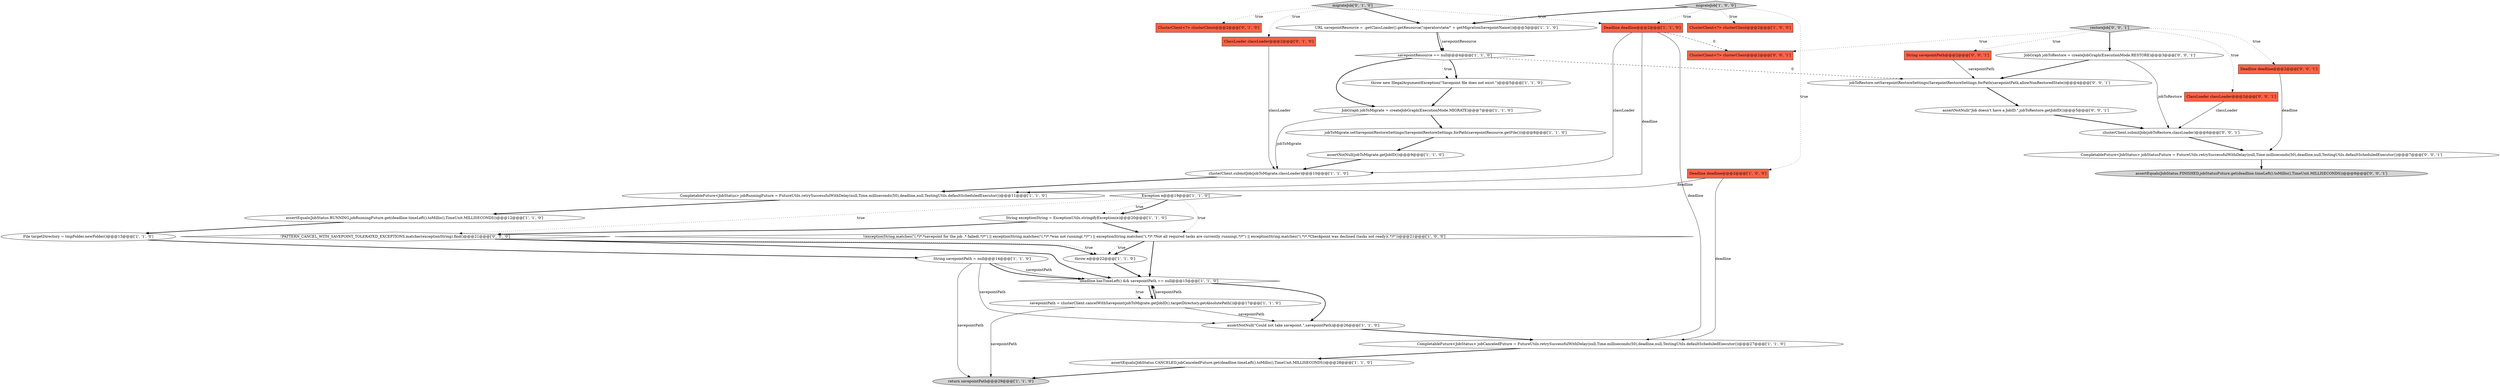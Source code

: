 digraph {
27 [style = filled, label = "ClusterClient<?> clusterClient@@@2@@@['0', '1', '0']", fillcolor = tomato, shape = box image = "AAA0AAABBB2BBB"];
38 [style = filled, label = "String savepointPath@@@2@@@['0', '0', '1']", fillcolor = tomato, shape = box image = "AAA0AAABBB3BBB"];
0 [style = filled, label = "File targetDirectory = tmpFolder.newFolder()@@@13@@@['1', '1', '0']", fillcolor = white, shape = ellipse image = "AAA0AAABBB1BBB"];
19 [style = filled, label = "URL savepointResource = .getClassLoader().getResource(\"operatorstate/\" + getMigrationSavepointName())@@@3@@@['1', '1', '0']", fillcolor = white, shape = ellipse image = "AAA0AAABBB1BBB"];
18 [style = filled, label = "throw e@@@22@@@['1', '1', '0']", fillcolor = white, shape = ellipse image = "AAA0AAABBB1BBB"];
22 [style = filled, label = "!(exceptionString.matches(\"(.*)*.*savepoint for the job .* failed(.*)*\") || exceptionString.matches(\"(.*)*.*was not running(.*)*\") || exceptionString.matches(\"(.*)*.*Not all required tasks are currently running(.*)*\") || exceptionString.matches(\"(.*)*.*Checkpoint was declined \(tasks not ready\)(.*)*\"))@@@21@@@['1', '0', '0']", fillcolor = white, shape = diamond image = "AAA0AAABBB1BBB"];
23 [style = filled, label = "savepointResource == null@@@4@@@['1', '1', '0']", fillcolor = white, shape = diamond image = "AAA0AAABBB1BBB"];
29 [style = filled, label = "assertEquals(JobStatus.FINISHED,jobStatusFuture.get(deadline.timeLeft().toMillis(),TimeUnit.MILLISECONDS))@@@8@@@['0', '0', '1']", fillcolor = lightgray, shape = ellipse image = "AAA0AAABBB3BBB"];
14 [style = filled, label = "CompletableFuture<JobStatus> jobCanceledFuture = FutureUtils.retrySuccessfulWithDelay(null,Time.milliseconds(50),deadline,null,TestingUtils.defaultScheduledExecutor())@@@27@@@['1', '1', '0']", fillcolor = white, shape = ellipse image = "AAA0AAABBB1BBB"];
1 [style = filled, label = "JobGraph jobToMigrate = createJobGraph(ExecutionMode.MIGRATE)@@@7@@@['1', '1', '0']", fillcolor = white, shape = ellipse image = "AAA0AAABBB1BBB"];
5 [style = filled, label = "deadline.hasTimeLeft() && savepointPath == null@@@15@@@['1', '1', '0']", fillcolor = white, shape = diamond image = "AAA0AAABBB1BBB"];
12 [style = filled, label = "String savepointPath = null@@@14@@@['1', '1', '0']", fillcolor = white, shape = ellipse image = "AAA0AAABBB1BBB"];
24 [style = filled, label = "String exceptionString = ExceptionUtils.stringifyException(e)@@@20@@@['1', '1', '0']", fillcolor = white, shape = ellipse image = "AAA0AAABBB1BBB"];
17 [style = filled, label = "return savepointPath@@@29@@@['1', '1', '0']", fillcolor = lightgray, shape = ellipse image = "AAA0AAABBB1BBB"];
3 [style = filled, label = "jobToMigrate.setSavepointRestoreSettings(SavepointRestoreSettings.forPath(savepointResource.getFile()))@@@8@@@['1', '1', '0']", fillcolor = white, shape = ellipse image = "AAA0AAABBB1BBB"];
34 [style = filled, label = "JobGraph jobToRestore = createJobGraph(ExecutionMode.RESTORE)@@@3@@@['0', '0', '1']", fillcolor = white, shape = ellipse image = "AAA0AAABBB3BBB"];
7 [style = filled, label = "ClusterClient<?> clusterClient@@@2@@@['1', '0', '0']", fillcolor = tomato, shape = box image = "AAA0AAABBB1BBB"];
28 [style = filled, label = "!PATTERN_CANCEL_WITH_SAVEPOINT_TOLERATED_EXCEPTIONS.matcher(exceptionString).find()@@@21@@@['0', '1', '0']", fillcolor = white, shape = diamond image = "AAA0AAABBB2BBB"];
39 [style = filled, label = "ClusterClient<?> clusterClient@@@2@@@['0', '0', '1']", fillcolor = tomato, shape = box image = "AAA0AAABBB3BBB"];
9 [style = filled, label = "assertEquals(JobStatus.CANCELED,jobCanceledFuture.get(deadline.timeLeft().toMillis(),TimeUnit.MILLISECONDS))@@@28@@@['1', '1', '0']", fillcolor = white, shape = ellipse image = "AAA0AAABBB1BBB"];
8 [style = filled, label = "Deadline deadline@@@2@@@['1', '0', '0']", fillcolor = tomato, shape = box image = "AAA0AAABBB1BBB"];
31 [style = filled, label = "assertNotNull(\"Job doesn't have a JobID.\",jobToRestore.getJobID())@@@5@@@['0', '0', '1']", fillcolor = white, shape = ellipse image = "AAA0AAABBB3BBB"];
37 [style = filled, label = "ClassLoader classLoader@@@2@@@['0', '0', '1']", fillcolor = tomato, shape = box image = "AAA0AAABBB3BBB"];
4 [style = filled, label = "clusterClient.submitJob(jobToMigrate,classLoader)@@@10@@@['1', '1', '0']", fillcolor = white, shape = ellipse image = "AAA0AAABBB1BBB"];
33 [style = filled, label = "Deadline deadline@@@2@@@['0', '0', '1']", fillcolor = tomato, shape = box image = "AAA0AAABBB3BBB"];
25 [style = filled, label = "migrateJob['0', '1', '0']", fillcolor = lightgray, shape = diamond image = "AAA0AAABBB2BBB"];
6 [style = filled, label = "migrateJob['1', '0', '0']", fillcolor = lightgray, shape = diamond image = "AAA0AAABBB1BBB"];
2 [style = filled, label = "assertNotNull(\"Could not take savepoint.\",savepointPath)@@@26@@@['1', '1', '0']", fillcolor = white, shape = ellipse image = "AAA0AAABBB1BBB"];
35 [style = filled, label = "jobToRestore.setSavepointRestoreSettings(SavepointRestoreSettings.forPath(savepointPath,allowNonRestoredState))@@@4@@@['0', '0', '1']", fillcolor = white, shape = ellipse image = "AAA0AAABBB3BBB"];
16 [style = filled, label = "CompletableFuture<JobStatus> jobRunningFuture = FutureUtils.retrySuccessfulWithDelay(null,Time.milliseconds(50),deadline,null,TestingUtils.defaultScheduledExecutor())@@@11@@@['1', '1', '0']", fillcolor = white, shape = ellipse image = "AAA0AAABBB1BBB"];
30 [style = filled, label = "restoreJob['0', '0', '1']", fillcolor = lightgray, shape = diamond image = "AAA0AAABBB3BBB"];
15 [style = filled, label = "savepointPath = clusterClient.cancelWithSavepoint(jobToMigrate.getJobID(),targetDirectory.getAbsolutePath())@@@17@@@['1', '1', '0']", fillcolor = white, shape = ellipse image = "AAA0AAABBB1BBB"];
26 [style = filled, label = "ClassLoader classLoader@@@2@@@['0', '1', '0']", fillcolor = tomato, shape = box image = "AAA0AAABBB2BBB"];
10 [style = filled, label = "Deadline deadline@@@2@@@['1', '1', '0']", fillcolor = tomato, shape = box image = "AAA0AAABBB1BBB"];
13 [style = filled, label = "Exception e@@@19@@@['1', '1', '0']", fillcolor = white, shape = diamond image = "AAA0AAABBB1BBB"];
36 [style = filled, label = "CompletableFuture<JobStatus> jobStatusFuture = FutureUtils.retrySuccessfulWithDelay(null,Time.milliseconds(50),deadline,null,TestingUtils.defaultScheduledExecutor())@@@7@@@['0', '0', '1']", fillcolor = white, shape = ellipse image = "AAA0AAABBB3BBB"];
11 [style = filled, label = "assertEquals(JobStatus.RUNNING,jobRunningFuture.get(deadline.timeLeft().toMillis(),TimeUnit.MILLISECONDS))@@@12@@@['1', '1', '0']", fillcolor = white, shape = ellipse image = "AAA0AAABBB1BBB"];
32 [style = filled, label = "clusterClient.submitJob(jobToRestore,classLoader)@@@6@@@['0', '0', '1']", fillcolor = white, shape = ellipse image = "AAA0AAABBB3BBB"];
21 [style = filled, label = "throw new IllegalArgumentException(\"Savepoint file does not exist.\")@@@5@@@['1', '1', '0']", fillcolor = white, shape = ellipse image = "AAA0AAABBB1BBB"];
20 [style = filled, label = "assertNotNull(jobToMigrate.getJobID())@@@9@@@['1', '1', '0']", fillcolor = white, shape = ellipse image = "AAA0AAABBB1BBB"];
5->2 [style = bold, label=""];
1->4 [style = solid, label="jobToMigrate"];
34->32 [style = solid, label="jobToRestore"];
12->5 [style = solid, label="savepointPath"];
22->5 [style = bold, label=""];
30->34 [style = bold, label=""];
10->39 [style = dashed, label="0"];
8->16 [style = solid, label="deadline"];
37->32 [style = solid, label="classLoader"];
10->16 [style = solid, label="deadline"];
33->36 [style = solid, label="deadline"];
8->14 [style = solid, label="deadline"];
35->31 [style = bold, label=""];
4->16 [style = bold, label=""];
36->29 [style = bold, label=""];
23->1 [style = bold, label=""];
6->7 [style = dotted, label="true"];
30->33 [style = dotted, label="true"];
23->35 [style = dashed, label="0"];
38->35 [style = solid, label="savepointPath"];
26->4 [style = solid, label="classLoader"];
11->0 [style = bold, label=""];
20->4 [style = bold, label=""];
25->19 [style = bold, label=""];
18->5 [style = bold, label=""];
13->28 [style = dotted, label="true"];
30->39 [style = dotted, label="true"];
30->37 [style = dotted, label="true"];
5->15 [style = dotted, label="true"];
30->38 [style = dotted, label="true"];
14->9 [style = bold, label=""];
13->24 [style = dotted, label="true"];
25->26 [style = dotted, label="true"];
19->23 [style = bold, label=""];
13->24 [style = bold, label=""];
6->19 [style = bold, label=""];
25->10 [style = dotted, label="true"];
31->32 [style = bold, label=""];
3->20 [style = bold, label=""];
24->22 [style = bold, label=""];
23->21 [style = bold, label=""];
32->36 [style = bold, label=""];
25->27 [style = dotted, label="true"];
12->5 [style = bold, label=""];
6->8 [style = dotted, label="true"];
1->3 [style = bold, label=""];
6->10 [style = dotted, label="true"];
0->12 [style = bold, label=""];
23->21 [style = dotted, label="true"];
10->4 [style = solid, label="classLoader"];
9->17 [style = bold, label=""];
19->23 [style = solid, label="savepointResource"];
10->14 [style = solid, label="deadline"];
15->5 [style = bold, label=""];
22->18 [style = bold, label=""];
28->18 [style = bold, label=""];
28->5 [style = bold, label=""];
13->22 [style = dotted, label="true"];
15->2 [style = solid, label="savepointPath"];
2->14 [style = bold, label=""];
21->1 [style = bold, label=""];
12->17 [style = solid, label="savepointPath"];
15->17 [style = solid, label="savepointPath"];
34->35 [style = bold, label=""];
12->2 [style = solid, label="savepointPath"];
24->28 [style = bold, label=""];
22->18 [style = dotted, label="true"];
16->11 [style = bold, label=""];
28->18 [style = dotted, label="true"];
15->5 [style = solid, label="savepointPath"];
5->15 [style = bold, label=""];
}
